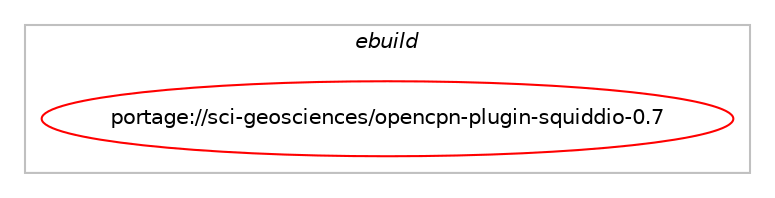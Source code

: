 digraph prolog {

# *************
# Graph options
# *************

newrank=true;
concentrate=true;
compound=true;
graph [rankdir=LR,fontname=Helvetica,fontsize=10,ranksep=1.5];#, ranksep=2.5, nodesep=0.2];
edge  [arrowhead=vee];
node  [fontname=Helvetica,fontsize=10];

# **********
# The ebuild
# **********

subgraph cluster_leftcol {
color=gray;
label=<<i>ebuild</i>>;
id [label="portage://sci-geosciences/opencpn-plugin-squiddio-0.7", color=red, width=4, href="../sci-geosciences/opencpn-plugin-squiddio-0.7.svg"];
}

# ****************
# The dependencies
# ****************

subgraph cluster_midcol {
color=gray;
label=<<i>dependencies</i>>;
subgraph cluster_compile {
fillcolor="#eeeeee";
style=filled;
label=<<i>compile</i>>;
# *** BEGIN UNKNOWN DEPENDENCY TYPE (TODO) ***
# id -> equal(package_dependency(portage://sci-geosciences/opencpn-plugin-squiddio-0.7,install,no,sci-geosciences,opencpn,greaterequal,[4.2.0,,,4.2.0],[],[]))
# *** END UNKNOWN DEPENDENCY TYPE (TODO) ***

# *** BEGIN UNKNOWN DEPENDENCY TYPE (TODO) ***
# id -> equal(package_dependency(portage://sci-geosciences/opencpn-plugin-squiddio-0.7,install,no,sys-devel,gettext,none,[,,],[],[]))
# *** END UNKNOWN DEPENDENCY TYPE (TODO) ***

# *** BEGIN UNKNOWN DEPENDENCY TYPE (TODO) ***
# id -> equal(package_dependency(portage://sci-geosciences/opencpn-plugin-squiddio-0.7,install,no,x11-libs,wxGTK,none,[,,],[slot(3.0)],[]))
# *** END UNKNOWN DEPENDENCY TYPE (TODO) ***

}
subgraph cluster_compileandrun {
fillcolor="#eeeeee";
style=filled;
label=<<i>compile and run</i>>;
}
subgraph cluster_run {
fillcolor="#eeeeee";
style=filled;
label=<<i>run</i>>;
# *** BEGIN UNKNOWN DEPENDENCY TYPE (TODO) ***
# id -> equal(package_dependency(portage://sci-geosciences/opencpn-plugin-squiddio-0.7,run,no,sci-geosciences,opencpn,greaterequal,[4.2.0,,,4.2.0],[],[]))
# *** END UNKNOWN DEPENDENCY TYPE (TODO) ***

# *** BEGIN UNKNOWN DEPENDENCY TYPE (TODO) ***
# id -> equal(package_dependency(portage://sci-geosciences/opencpn-plugin-squiddio-0.7,run,no,sys-devel,gettext,none,[,,],[],[]))
# *** END UNKNOWN DEPENDENCY TYPE (TODO) ***

# *** BEGIN UNKNOWN DEPENDENCY TYPE (TODO) ***
# id -> equal(package_dependency(portage://sci-geosciences/opencpn-plugin-squiddio-0.7,run,no,x11-libs,wxGTK,none,[,,],[slot(3.0)],[]))
# *** END UNKNOWN DEPENDENCY TYPE (TODO) ***

}
}

# **************
# The candidates
# **************

subgraph cluster_choices {
rank=same;
color=gray;
label=<<i>candidates</i>>;

}

}
